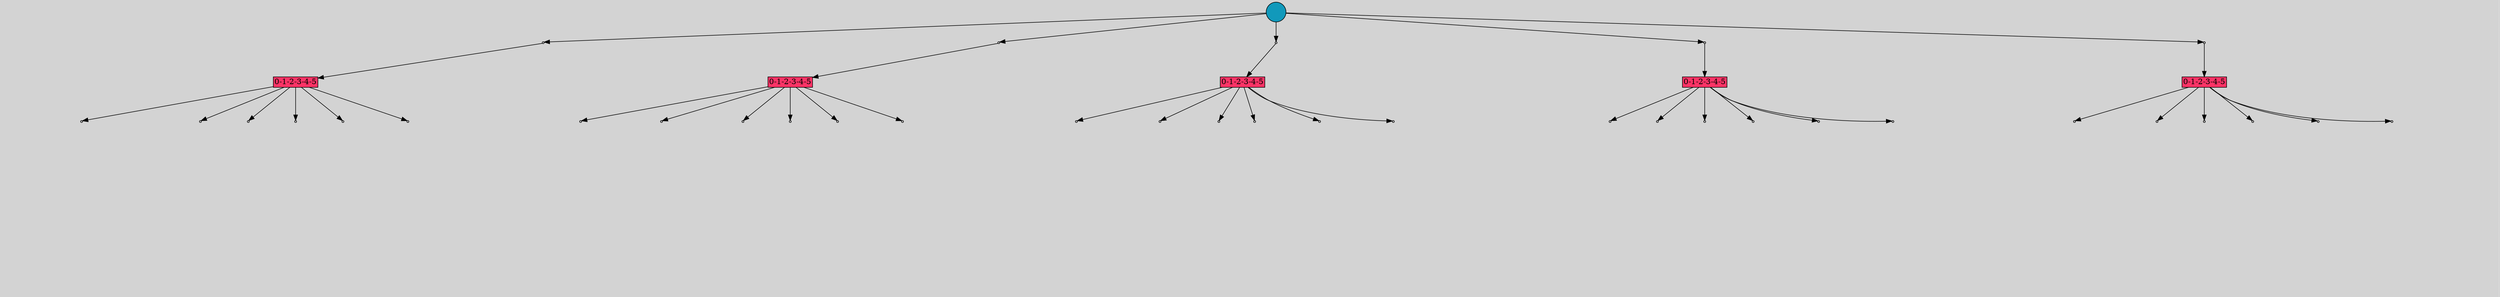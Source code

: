 // File exported with GEGELATI v1.4.0
// On the 2025-07-10 09:52:04
// With the File::TPGGraphDotExporter
digraph{
	graph[pad = "0.212, 0.055" bgcolor = lightgray]
	node[shape=circle style = filled label = ""]
		T510155 [fillcolor="#1199bb"]
		A613383 [fillcolor="#ff3366" shape=box margin=0.03 width=0 height=0 label="0-1-2-3-4-5"]
		A578814 [fillcolor="#ff3366" shape=box margin=0.03 width=0 height=0 label="0-1-2-3-4-5"]
		A592562 [fillcolor="#ff3366" shape=box margin=0.03 width=0 height=0 label="0-1-2-3-4-5"]
		A564469 [fillcolor="#ff3366" shape=box margin=0.03 width=0 height=0 label="0-1-2-3-4-5"]
		A594458 [fillcolor="#ff3366" shape=box margin=0.03 width=0 height=0 label="0-1-2-3-4-5"]
		P4284659 [fillcolor="#cccccc" shape=point label="0"] //
		I4284659 [shape=box style=invis label="3|3&0|7#1|8&#92;n19|2&0|3#0|16&#92;n14|0&1|8#0|2&#92;n"] //0.655644|-0.830074|-0.011066|0.687831|-0.910467|-0.875467|
		P4284659 -> I4284659[style=invis]
		A613383 [fillcolor="#ff3366" shape=box margin=0.03 width=0 height=0 label="0-1-2-3-4-5"]
		T510155 -> P4284659 -> A613383
		P4284660 [fillcolor="#cccccc" shape=point label="0"] //
		I4284660 [shape=box style=invis label="3|3&0|7#1|8&#92;n19|2&0|3#0|16&#92;n14|0&1|8#0|2&#92;n"] //0.655644|-0.830074|-0.011066|0.687831|-0.910467|-0.875467|
		P4284660 -> I4284660[style=invis]
		A578814 [fillcolor="#ff3366" shape=box margin=0.03 width=0 height=0 label="0-1-2-3-4-5"]
		T510155 -> P4284660 -> A578814
		P4284661 [fillcolor="#cccccc" shape=point label="0"] //
		I4284661 [shape=box style=invis label="19|0&1|6#0|11&#92;n"] //0.311816|0.055192|
		P4284661 -> I4284661[style=invis]
		A592562 [fillcolor="#ff3366" shape=box margin=0.03 width=0 height=0 label="0-1-2-3-4-5"]
		T510155 -> P4284661 -> A592562
		P4284662 [fillcolor="#cccccc" shape=point label="0"] //
		I4284662 [shape=box style=invis label="1|2&1|1#1|8&#92;n14|0&1|8#0|2&#92;n"] //0.455296|0.751723|-0.910467|-0.875467|
		P4284662 -> I4284662[style=invis]
		A564469 [fillcolor="#ff3366" shape=box margin=0.03 width=0 height=0 label="0-1-2-3-4-5"]
		T510155 -> P4284662 -> A564469
		P4284663 [fillcolor="#cccccc" shape=point label="0"] //
		I4284663 [shape=box style=invis label="1|7&0|3#0|2&#92;n3|3&0|7#1|8&#92;n19|2&0|3#0|16&#92;n14|0&1|8#0|2&#92;n"] //0.045816|-0.800262|0.655644|-0.830074|-0.011066|0.687831|-0.910467|-0.875467|
		P4284663 -> I4284663[style=invis]
		A594458 [fillcolor="#ff3366" shape=box margin=0.03 width=0 height=0 label="0-1-2-3-4-5"]
		T510155 -> P4284663 -> A594458
		P4284664 [fillcolor="#cccccc" shape=point label="1"] //
		I4284664 [shape=box style=invis label="15|7&1|14#0|15&#92;n11|3&0|15#1|10&#92;n7|1&0|11#1|1&#92;n17|5&0|1#0|1&#92;n18|0&0|5#0|0&#92;n"] //-0.276653|-0.457086|0.297536|-0.593717|-0.016005|-0.470640|0.275727|-0.198179|0.546589|0.774540|
		P4284664 -> I4284664[style=invis]
		A613383 -> P4284664
		P4284665 [fillcolor="#cccccc" shape=point label="1"] //
		I4284665 [shape=box style=invis label="15|2&1|1#0|13&#92;n19|7&0|10#0|16&#92;n19|0&0|7#1|1&#92;n"] //-0.571419|-0.407159|-0.770910|-0.063342|-0.000439|0.593752|
		P4284665 -> I4284665[style=invis]
		A613383 -> P4284665
		P4284666 [fillcolor="#cccccc" shape=point label="1"] //
		I4284666 [shape=box style=invis label="9|7&0|1#1|13&#92;n15|1&0|7#1|10&#92;n9|1&0|1#1|12&#92;n13|3&0|1#0|1&#92;n1|6&0|3#1|13&#92;n4|1&0|11#0|14&#92;n17|0&0|9#0|4&#92;n19|5&1|8#1|2&#92;n0|0&0|8#0|13&#92;n"] //0.031727|-0.652141|0.262930|0.734287|0.447768|-0.288456|-0.415525|0.318698|0.635316|0.098508|0.827676|0.825861|0.222688|-0.987205|0.864814|-0.894193|-0.777543|-0.002382|
		P4284666 -> I4284666[style=invis]
		A613383 -> P4284666
		P4284667 [fillcolor="#cccccc" shape=point label="1"] //
		I4284667 [shape=box style=invis label="8|1&1|0#1|3&#92;n18|5&0|9#0|4&#92;n14|5&1|0#0|5&#92;n11|7&1|13#1|9&#92;n3|4&1|6#0|13&#92;n10|4&0|7#0|4&#92;n19|4&0|4#0|5&#92;n11|7&1|13#0|12&#92;n11|3&0|7#1|16&#92;n5|3&0|3#0|1&#92;n15|0&1|15#1|8&#92;n1|0&0|8#0|11&#92;n"] //0.177401|0.593744|-0.966143|0.458027|0.309547|-0.317363|-0.533942|-0.331732|-0.060825|-0.159639|-0.493692|0.874457|-0.364530|0.510842|-0.062887|0.325262|-0.930848|-0.036701|0.972009|0.351287|0.950079|0.646734|-0.497652|0.739322|
		P4284667 -> I4284667[style=invis]
		A613383 -> P4284667
		P4284668 [fillcolor="#cccccc" shape=point label="1"] //
		I4284668 [shape=box style=invis label="13|2&1|12#1|9&#92;n19|2&0|2#0|14&#92;n4|0&1|13#0|10&#92;n2|7&1|1#0|0&#92;n1|3&1|2#0|15&#92;n17|6&1|10#1|6&#92;n8|0&0|6#1|5&#92;n3|7&0|3#1|0&#92;n1|0&0|8#0|15&#92;n"] //0.096473|-0.074582|0.578807|-0.915240|-0.417480|0.344921|0.638782|-0.129705|0.584464|-0.386486|-0.284119|-0.614975|-0.421668|0.740218|0.002335|0.339313|-0.497652|0.739322|
		P4284668 -> I4284668[style=invis]
		A613383 -> P4284668
		P4284669 [fillcolor="#cccccc" shape=point label="1"] //
		I4284669 [shape=box style=invis label="15|4&1|0#0|6&#92;n16|7&0|12#1|4&#92;n17|5&0|15#0|9&#92;n19|0&0|13#0|13&#92;n13|5&1|0#1|8&#92;n13|1&0|13#1|7&#92;n4|5&1|10#0|1&#92;n0|0&0|8#0|13&#92;n"] //0.176167|-0.098887|0.422837|0.659055|0.229114|-0.686178|0.280117|-0.809818|0.657556|0.836020|0.229403|0.399117|0.177389|-0.643852|-0.777543|-0.002382|
		P4284669 -> I4284669[style=invis]
		A613383 -> P4284669
		P4284670 [fillcolor="#cccccc" shape=point label="1"] //
		I4284670 [shape=box style=invis label="13|3&1|15#1|14&#92;n7|1&0|11#1|1&#92;n17|5&0|1#0|1&#92;n18|0&0|5#0|0&#92;n"] //-0.050338|0.960777|-0.016005|-0.470640|0.275727|-0.198179|0.546589|0.774540|
		P4284670 -> I4284670[style=invis]
		A578814 -> P4284670
		P4284671 [fillcolor="#cccccc" shape=point label="1"] //
		I4284671 [shape=box style=invis label="17|7&1|12#0|2&#92;n11|7&1|7#0|7&#92;n19|0&0|7#1|1&#92;n"] //0.336343|0.656977|-0.197046|0.885023|-0.000439|0.593752|
		P4284671 -> I4284671[style=invis]
		A578814 -> P4284671
		P4284672 [fillcolor="#cccccc" shape=point label="1"] //
		I4284672 [shape=box style=invis label="9|0&0|1#1|13&#92;n0|7&0|8#1|9&#92;n15|1&0|7#1|10&#92;n8|2&0|1#1|0&#92;n15|5&1|2#0|7&#92;n10|0&0|5#0|10&#92;n5|1&0|8#0|10&#92;n9|1&0|1#1|12&#92;n4|1&0|1#1|5&#92;n18|3&0|1#0|0&#92;n1|6&0|3#1|13&#92;n4|1&0|11#0|14&#92;n17|0&0|9#0|4&#92;n19|5&1|8#1|2&#92;n0|0&0|8#0|13&#92;n"] //0.031727|-0.652141|-0.218643|-0.771943|0.262930|0.734287|-0.332124|0.416267|-0.766095|-0.032414|-0.798639|0.489516|0.158133|0.402530|0.447768|-0.288456|-0.813531|-0.269467|0.766522|0.800154|0.635316|0.098508|0.827676|0.825861|0.222688|-0.987205|0.864814|-0.894193|-0.777543|-0.002382|
		P4284672 -> I4284672[style=invis]
		A578814 -> P4284672
		P4284673 [fillcolor="#cccccc" shape=point label="1"] //
		I4284673 [shape=box style=invis label="15|5&1|3#0|1&#92;n14|4&0|13#1|3&#92;n11|7&1|13#0|12&#92;n11|3&0|7#1|16&#92;n5|3&0|3#0|1&#92;n15|0&1|15#1|8&#92;n1|0&0|8#0|11&#92;n"] //-0.480546|-0.999963|0.736805|0.394156|-0.062887|0.325262|-0.930848|-0.036701|0.972009|0.351287|0.950079|0.646734|-0.497652|0.739322|
		P4284673 -> I4284673[style=invis]
		A578814 -> P4284673
		P4284674 [fillcolor="#cccccc" shape=point label="1"] //
		I4284674 [shape=box style=invis label="13|2&1|12#1|9&#92;n19|2&0|2#0|14&#92;n4|0&1|13#0|10&#92;n2|7&1|1#0|0&#92;n1|3&1|2#0|15&#92;n17|6&1|10#1|6&#92;n8|0&0|6#1|5&#92;n3|7&0|3#1|0&#92;n1|0&0|8#0|15&#92;n"] //0.096473|-0.074582|0.578807|-0.915240|-0.417480|0.344921|0.638782|-0.129705|0.584464|-0.386486|-0.284119|-0.614975|-0.421668|0.740218|0.002335|0.339313|-0.497652|0.739322|
		P4284674 -> I4284674[style=invis]
		A578814 -> P4284674
		P4284675 [fillcolor="#cccccc" shape=point label="1"] //
		I4284675 [shape=box style=invis label="7|4&1|0#1|11&#92;n12|7&0|10#0|12&#92;n17|5&0|15#0|9&#92;n19|0&0|13#0|13&#92;n13|5&1|0#1|8&#92;n13|1&0|13#1|7&#92;n4|5&1|10#0|1&#92;n0|0&0|8#0|13&#92;n"] //0.418265|0.403056|0.752065|0.643079|0.229114|-0.686178|0.280117|-0.809818|0.657556|0.836020|0.229403|0.399117|0.177389|-0.643852|-0.777543|-0.002382|
		P4284675 -> I4284675[style=invis]
		A578814 -> P4284675
		P4284676 [fillcolor="#cccccc" shape=point label="1"] //
		I4284676 [shape=box style=invis label="13|3&1|15#1|14&#92;n7|1&0|11#1|1&#92;n17|5&0|1#0|1&#92;n18|0&0|5#0|0&#92;n"] //-0.050338|0.960777|-0.016005|-0.470640|0.275727|-0.198179|0.546589|0.774540|
		P4284676 -> I4284676[style=invis]
		A592562 -> P4284676
		P4284677 [fillcolor="#cccccc" shape=point label="1"] //
		I4284677 [shape=box style=invis label="18|2&1|15#0|4&#92;n19|2&0|10#0|16&#92;n0|5&0|10#0|2&#92;n8|7&0|5#1|2&#92;n1|1&1|10#1|5&#92;n12|5&0|1#1|9&#92;n14|2&1|7#1|9&#92;n19|0&0|7#1|1&#92;n1|4&0|10#0|8&#92;n12|0&0|12#0|13&#92;n"] //0.680569|-0.389326|-0.770910|-0.063342|-0.165431|-0.611041|0.958143|-0.047276|-0.980612|0.757998|0.945865|-0.893524|0.107687|0.649606|-0.000439|0.593752|-0.353810|0.256141|0.250756|0.006662|
		P4284677 -> I4284677[style=invis]
		A592562 -> P4284677
		P4284678 [fillcolor="#cccccc" shape=point label="1"] //
		I4284678 [shape=box style=invis label="2|7&0|10#0|15&#92;n15|1&0|7#1|10&#92;n9|1&0|1#1|12&#92;n4|1&0|1#1|15&#92;n18|3&0|1#0|0&#92;n1|6&0|3#1|13&#92;n4|1&0|11#0|14&#92;n17|0&0|9#0|4&#92;n19|5&1|8#1|2&#92;n0|0&0|8#0|13&#92;n"] //0.093889|-0.135738|0.262930|0.734287|0.447768|-0.288456|-0.813531|-0.269467|0.766522|0.800154|0.635316|0.098508|0.827676|0.825861|0.222688|-0.987205|0.864814|-0.894193|-0.777543|-0.002382|
		P4284678 -> I4284678[style=invis]
		A592562 -> P4284678
		P4284679 [fillcolor="#cccccc" shape=point label="1"] //
		I4284679 [shape=box style=invis label="8|1&1|0#1|3&#92;n18|5&0|9#0|4&#92;n14|5&1|0#0|5&#92;n11|7&1|13#1|9&#92;n3|4&1|6#0|13&#92;n10|4&0|7#0|4&#92;n19|4&0|4#0|5&#92;n11|7&1|13#0|12&#92;n11|3&0|7#1|16&#92;n5|3&0|3#0|1&#92;n15|0&1|15#1|8&#92;n1|0&0|8#0|11&#92;n"] //0.177401|0.593744|-0.966143|0.458027|0.309547|-0.317363|-0.533942|-0.331732|-0.060825|-0.159639|-0.493692|0.874457|-0.364530|0.510842|-0.062887|0.325262|-0.930848|-0.036701|0.972009|0.351287|0.950079|0.646734|-0.497652|0.739322|
		P4284679 -> I4284679[style=invis]
		A592562 -> P4284679
		P4284680 [fillcolor="#cccccc" shape=point label="1"] //
		I4284680 [shape=box style=invis label="13|2&1|12#1|9&#92;n4|0&1|13#0|10&#92;n2|7&1|1#0|0&#92;n1|3&1|2#0|15&#92;n17|6&1|10#1|6&#92;n8|0&0|6#1|5&#92;n3|7&0|3#1|0&#92;n17|0&0|8#0|8&#92;n1|0&0|8#0|15&#92;n"] //0.096473|-0.074582|-0.417480|0.344921|0.638782|-0.129705|0.584464|-0.386486|-0.284119|-0.614975|-0.421668|0.740218|0.002335|0.339313|-0.679270|-0.727944|-0.497652|0.739322|
		P4284680 -> I4284680[style=invis]
		A592562 -> P4284680
		P4284681 [fillcolor="#cccccc" shape=point label="1"] //
		I4284681 [shape=box style=invis label="6|1&0|13#1|4&#92;n4|3&1|3#0|1&#92;n7|4&1|0#1|11&#92;n12|7&0|11#0|12&#92;n17|5&0|15#0|9&#92;n19|0&0|13#0|13&#92;n0|4&0|0#1|5&#92;n12|1&0|4#1|15&#92;n18|0&0|1#1|7&#92;n"] //-0.110933|-0.883100|0.861983|0.562706|0.418265|0.403056|0.752065|0.643079|0.229114|-0.686178|0.280117|-0.809818|0.422585|-0.485639|-0.366519|0.680654|0.044803|0.962118|
		P4284681 -> I4284681[style=invis]
		A592562 -> P4284681
		P4284682 [fillcolor="#cccccc" shape=point label="1"] //
		I4284682 [shape=box style=invis label="16|6&1|0#0|10&#92;n4|1&1|5#0|14&#92;n7|0&1|3#0|13&#92;n18|3&0|1#0|0&#92;n13|4&0|16#1|12&#92;n3|6&1|4#0|3&#92;n4|1&0|4#0|14&#92;n17|0&0|9#0|4&#92;n19|5&1|8#1|2&#92;n0|0&0|8#0|13&#92;n"] //-0.083098|-0.089665|0.071790|0.823119|-0.787365|0.759632|0.766522|0.800154|0.873481|0.107155|0.721399|0.059370|0.827676|0.825861|0.288737|-0.987205|0.864814|-0.894193|-0.777543|-0.002382|
		P4284682 -> I4284682[style=invis]
		A564469 -> P4284682
		P4284683 [fillcolor="#cccccc" shape=point label="1"] //
		I4284683 [shape=box style=invis label="0|0&1|11#1|12&#92;n"] //0.128611|0.253641|
		P4284683 -> I4284683[style=invis]
		A564469 -> P4284683
		P4284684 [fillcolor="#cccccc" shape=point label="1"] //
		I4284684 [shape=box style=invis label="19|0&1|2#0|15&#92;n2|0&1|4#0|8&#92;n4|4&1|13#1|0&#92;n3|5&1|9#0|8&#92;n3|3&0|13#0|4&#92;n9|2&0|3#1|11&#92;n13|6&1|2#0|10&#92;n14|3&0|6#1|9&#92;n9|4&0|3#1|2&#92;n11|7&1|13#0|12&#92;n11|3&0|7#1|16&#92;n5|3&0|3#0|1&#92;n15|0&1|14#1|8&#92;n1|0&0|8#0|11&#92;n"] //0.937619|-0.082247|0.209730|-0.236751|0.447799|-0.669306|-0.440935|-0.111906|0.019344|0.054734|0.635717|-0.115666|-0.753924|-0.287191|-0.144611|0.590621|0.291847|-0.361748|-0.062887|0.325262|-0.930848|-0.037699|0.972009|0.351287|0.950079|0.646734|-0.497652|0.739322|
		P4284684 -> I4284684[style=invis]
		A564469 -> P4284684
		P4284685 [fillcolor="#cccccc" shape=point label="1"] //
		I4284685 [shape=box style=invis label="19|3&1|16#0|13&#92;n7|1&0|11#1|1&#92;n17|5&0|1#0|1&#92;n18|0&0|5#0|0&#92;n"] //-0.998920|0.612754|-0.016005|-0.470640|0.275727|-0.198179|0.546589|0.774540|
		P4284685 -> I4284685[style=invis]
		A564469 -> P4284685
		P4284686 [fillcolor="#cccccc" shape=point label="1"] //
		I4284686 [shape=box style=invis label="13|2&1|12#1|2&#92;n19|2&0|2#0|14&#92;n4|0&1|13#0|10&#92;n15|4&1|9#0|6&#92;n2|7&1|1#0|0&#92;n1|1&0|12#1|16&#92;n11|0&1|14#0|1&#92;n1|0&0|8#0|15&#92;n"] //0.096473|-0.074582|0.578807|-0.915240|-0.417480|0.344921|-0.764183|-0.932313|0.638782|-0.129705|-0.030603|0.016128|-0.016344|-0.250222|-0.497652|0.739322|
		P4284686 -> I4284686[style=invis]
		A564469 -> P4284686
		P4284687 [fillcolor="#cccccc" shape=point label="1"] //
		I4284687 [shape=box style=invis label="1|5&0|16#1|0&#92;n19|7&0|5#0|7&#92;n17|5&0|15#0|9&#92;n19|0&0|13#0|13&#92;n13|5&1|0#1|8&#92;n13|1&0|13#1|7&#92;n4|5&1|10#0|1&#92;n0|0&0|8#0|13&#92;n"] //-0.056789|0.748774|-0.123061|-0.211646|0.229114|-0.686178|0.280117|-0.809818|0.657556|0.836020|0.229403|0.399117|0.177389|-0.643852|-0.777543|-0.002382|
		P4284687 -> I4284687[style=invis]
		A564469 -> P4284687
		P4284688 [fillcolor="#cccccc" shape=point label="1"] //
		I4284688 [shape=box style=invis label="13|3&1|15#1|14&#92;n7|1&0|11#1|1&#92;n17|5&0|1#0|1&#92;n18|0&0|5#0|0&#92;n"] //-0.050338|0.960777|-0.016005|-0.470640|0.275727|-0.198179|0.546589|0.774540|
		P4284688 -> I4284688[style=invis]
		A594458 -> P4284688
		P4284689 [fillcolor="#cccccc" shape=point label="1"] //
		I4284689 [shape=box style=invis label="17|0&1|15#1|9&#92;n6|7&0|16#0|12&#92;n19|0&0|7#1|1&#92;n"] //-0.142974|-0.111082|0.958025|0.353436|-0.000439|0.593752|
		P4284689 -> I4284689[style=invis]
		A594458 -> P4284689
		P4284690 [fillcolor="#cccccc" shape=point label="1"] //
		I4284690 [shape=box style=invis label="14|3&0|10#1|11&#92;n12|7&0|3#0|7&#92;n15|1&0|7#1|10&#92;n8|2&0|1#1|0&#92;n15|5&1|2#0|7&#92;n10|0&0|5#0|10&#92;n5|1&0|8#0|10&#92;n9|1&0|1#1|12&#92;n18|1&0|9#1|16&#92;n18|0&1|9#1|7&#92;n14|1&0|1#0|16&#92;n4|1&0|1#1|5&#92;n18|3&0|1#0|0&#92;n1|6&0|3#1|13&#92;n4|1&0|11#0|14&#92;n17|0&0|9#0|4&#92;n19|5&1|8#1|2&#92;n0|0&0|8#0|13&#92;n"] //-0.950818|0.688883|-0.800192|0.077525|0.262930|0.734287|-0.332124|0.416267|-0.766095|-0.032414|-0.798639|0.489516|0.158133|0.402530|0.447768|-0.288456|-0.431730|-0.631648|0.943582|0.288717|0.652256|-0.848385|-0.813531|-0.269467|0.766522|0.800154|0.635316|0.098508|0.827676|0.825861|0.222688|-0.987205|0.864814|-0.894193|-0.777543|-0.002382|
		P4284690 -> I4284690[style=invis]
		A594458 -> P4284690
		P4284691 [fillcolor="#cccccc" shape=point label="1"] //
		I4284691 [shape=box style=invis label="12|4&1|7#1|1&#92;n11|7&1|13#0|12&#92;n11|3&0|7#1|16&#92;n5|3&0|3#0|1&#92;n15|0&1|15#1|8&#92;n1|0&0|8#0|11&#92;n"] //0.012860|-0.805594|-0.062887|0.325262|-0.930848|-0.036701|0.972009|0.351287|0.950079|0.646734|-0.497652|0.739322|
		P4284691 -> I4284691[style=invis]
		A594458 -> P4284691
		P4284692 [fillcolor="#cccccc" shape=point label="1"] //
		I4284692 [shape=box style=invis label="13|2&1|12#1|9&#92;n19|2&0|2#0|14&#92;n4|0&1|13#0|10&#92;n2|7&1|1#0|0&#92;n1|3&1|2#0|15&#92;n17|6&1|10#1|6&#92;n8|0&0|6#1|5&#92;n3|7&0|3#1|0&#92;n1|0&0|8#0|15&#92;n"] //0.096473|-0.074582|0.578807|-0.915240|-0.417480|0.344921|0.638782|-0.129705|0.584464|-0.386486|-0.284119|-0.614975|-0.421668|0.740218|0.002335|0.339313|-0.497652|0.739322|
		P4284692 -> I4284692[style=invis]
		A594458 -> P4284692
		P4284693 [fillcolor="#cccccc" shape=point label="1"] //
		I4284693 [shape=box style=invis label="7|4&1|0#1|11&#92;n12|7&0|10#0|12&#92;n17|5&0|15#0|9&#92;n19|0&0|13#0|13&#92;n13|5&1|0#1|8&#92;n13|1&0|13#1|7&#92;n4|5&1|10#0|1&#92;n0|0&0|8#0|13&#92;n"] //0.418265|0.403056|0.752065|0.643079|0.229114|-0.686178|0.280117|-0.809818|0.657556|0.836020|0.229403|0.399117|0.177389|-0.643852|-0.777543|-0.002382|
		P4284693 -> I4284693[style=invis]
		A594458 -> P4284693
}
